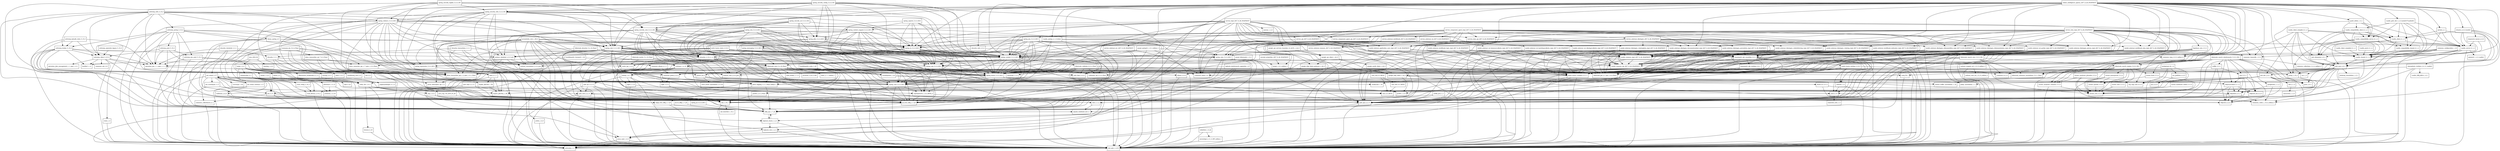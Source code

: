 digraph dependencies {
  node [shape = box, fontsize=10.0];
  activemq_broker_5_15_0 -> activemq_client_5_15_0;
  activemq_broker_5_15_0 -> geronimo_jms_1_1_spec_1_1_1;
  activemq_broker_5_15_0 -> guava_22_0;
  activemq_broker_5_15_0 -> hawtbuf_1_11;
  activemq_broker_5_15_0 -> jackson_databind_2_9_0_pr4;
  activemq_broker_5_15_0 -> jboss_transaction_api_1_2_spec_1_0_1_Final;
  activemq_broker_5_15_0 -> org_osgi_core_6_0_0;
  activemq_broker_5_15_0 -> slf4j_api_1_7_25;
  activemq_broker_5_15_0 -> xml_apis_1_4_01;
  activemq_client_5_15_0 -> commons_net_3_6;
  activemq_client_5_15_0 -> geronimo_j2ee_management_1_1_spec_1_0_1;
  activemq_client_5_15_0 -> geronimo_jms_1_1_spec_1_1_1;
  activemq_client_5_15_0 -> hawtbuf_1_11;
  activemq_client_5_15_0 -> jboss_transaction_api_1_2_spec_1_0_1_Final;
  activemq_client_5_15_0 -> slf4j_api_1_7_25;
  activemq_client_5_15_0 -> xml_apis_1_4_01;
  activemq_jms_pool_5_15_0 -> commons_pool2_2_4_2;
  activemq_jms_pool_5_15_0 -> geronimo_jms_1_1_spec_1_1_1;
  activemq_jms_pool_5_15_0 -> jboss_transaction_api_1_2_spec_1_0_1_Final;
  activemq_jms_pool_5_15_0 -> slf4j_api_1_7_25;
  activemq_kahadb_store_5_15_0 -> activemq_broker_5_15_0;
  activemq_kahadb_store_5_15_0 -> activemq_client_5_15_0;
  activemq_kahadb_store_5_15_0 -> geronimo_jms_1_1_spec_1_1_1;
  activemq_kahadb_store_5_15_0 -> jboss_transaction_api_1_2_spec_1_0_1_Final;
  activemq_kahadb_store_5_15_0 -> slf4j_api_1_7_25;
  activemq_openwire_legacy_5_15_0 -> activemq_client_5_15_0;
  activemq_pool_5_15_0 -> activemq_client_5_15_0;
  activemq_pool_5_15_0 -> activemq_jms_pool_5_15_0;
  activemq_pool_5_15_0 -> geronimo_jms_1_1_spec_1_1_1;
  activemq_pool_5_15_0 -> jboss_transaction_api_1_2_spec_1_0_1_Final;
  activemq_pool_5_15_0 -> slf4j_api_1_7_25;
  activemq_spring_5_15_0 -> activemq_broker_5_15_0;
  activemq_spring_5_15_0 -> activemq_client_5_15_0;
  activemq_spring_5_15_0 -> activemq_jms_pool_5_15_0;
  activemq_spring_5_15_0 -> activemq_pool_5_15_0;
  activemq_spring_5_15_0 -> geronimo_jms_1_1_spec_1_1_1;
  activemq_spring_5_15_0 -> jboss_transaction_api_1_2_spec_1_0_1_Final;
  activemq_spring_5_15_0 -> slf4j_api_1_7_25;
  activemq_spring_5_15_0 -> spring_beans_5_0_0_RC3;
  activemq_spring_5_15_0 -> spring_context_5_0_0_RC3;
  activemq_spring_5_15_0 -> spring_core_5_0_0_RC3;
  activemq_spring_5_15_0 -> xbean_spring_4_5;
  activemq_web_5_15_0 -> activemq_broker_5_15_0;
  activemq_web_5_15_0 -> activemq_client_5_15_0;
  activemq_web_5_15_0 -> activemq_spring_5_15_0;
  activemq_web_5_15_0 -> geronimo_jms_1_1_spec_1_1_1;
  activemq_web_5_15_0 -> jaxb_api_2_2_11;
  activemq_web_5_15_0 -> rome_1_0;
  activemq_web_5_15_0 -> slf4j_api_1_7_25;
  activemq_web_5_15_0 -> spring_beans_5_0_0_RC3;
  activemq_web_5_15_0 -> spring_core_5_0_0_RC3;
  activemq_web_5_15_0 -> spring_web_5_0_0_RC3;
  activemq_web_5_15_0 -> spring_webmvc_5_0_0_RC3;
  activemq_web_5_15_0 -> xstream_1_4_10;
  ant_1_10_1 -> ant_launcher_1_10_1;
  ant_1_10_1 -> xml_apis_1_4_01;
  asm_tree_6_0_BETA -> asm_6_0_BETA;
  asm_util_6_0_BETA -> asm_6_0_BETA;
  asm_util_6_0_BETA -> asm_tree_6_0_BETA;
  aspectjweaver_1_9_0_BETA_4 -> jcl_over_slf4j_1_7_25;
  aspectjweaver_1_9_0_BETA_4 -> xml_apis_1_4_01;
  atmosphere_runtime_2_4_11_vaadin2 -> commons_pool2_2_4_2;
  atmosphere_runtime_2_4_11_vaadin2 -> jaxb_api_2_2_11;
  atmosphere_runtime_2_4_11_vaadin2 -> vaadin_slf4j_jdk14_1_6_1;
  atmosphere_runtime_2_4_11_vaadin2 -> xml_apis_1_4_01;
  autoencoder_0_1 -> ejml_0_22;
  autoencoder_0_1 -> jcommon_1_0_16;
  autoencoder_0_1 -> jfreechart_1_0_13;
  autoencoder_0_1 -> scala_library_2_10_2;
  autoencoder_0_1 -> scala_swing_2_10_2;
  autoencoder_0_1 -> weka_dev_3_9_1;
  bcpkix_jdk15on_1_58 -> bcprov_jdk15on_1_58;
  bmad_2_4 -> weka_dev_3_9_1;
  bounce_0_18 -> xml_apis_1_4_01;
  cglib_3_2_5 -> ant_1_10_1;
  cglib_3_2_5 -> asm_6_0_BETA;
  citizen_intelligence_agency_2017_8_28_SNAPSHOT -> commons_beanutils_1_9_3;
  citizen_intelligence_agency_2017_8_28_SNAPSHOT -> commons_lang_2_6_0_redhat_6;
  citizen_intelligence_agency_2017_8_28_SNAPSHOT -> commons_lang3_3_6;
  citizen_intelligence_agency_2017_8_28_SNAPSHOT -> dcharts_2_0_0_hack23;
  citizen_intelligence_agency_2017_8_28_SNAPSHOT -> ehcache_2_10_4_1_4;
  citizen_intelligence_agency_2017_8_28_SNAPSHOT -> ehcache_web_2_0_4;
  citizen_intelligence_agency_2017_8_28_SNAPSHOT -> gantt_addon_1_0_1;
  citizen_intelligence_agency_2017_8_28_SNAPSHOT -> hibernate_jpa_2_1_api_1_0_0_Final;
  citizen_intelligence_agency_2017_8_28_SNAPSHOT -> joda_time_2_9_9;
  citizen_intelligence_agency_2017_8_28_SNAPSHOT -> jsoup_1_10_2;
  citizen_intelligence_agency_2017_8_28_SNAPSHOT -> model_common_api_2017_8_28_SNAPSHOT;
  citizen_intelligence_agency_2017_8_28_SNAPSHOT -> model_external_riksdagen_documentcontent_impl_2017_8_28_SNAPSHOT;
  citizen_intelligence_agency_2017_8_28_SNAPSHOT -> model_external_riksdagen_dokumentlista_impl_2017_8_28_SNAPSHOT;
  citizen_intelligence_agency_2017_8_28_SNAPSHOT -> model_external_riksdagen_dokumentstatus_impl_2017_8_28_SNAPSHOT;
  citizen_intelligence_agency_2017_8_28_SNAPSHOT -> model_external_riksdagen_person_impl_2017_8_28_SNAPSHOT;
  citizen_intelligence_agency_2017_8_28_SNAPSHOT -> model_external_riksdagen_utskottsforslag_impl_2017_8_28_SNAPSHOT;
  citizen_intelligence_agency_2017_8_28_SNAPSHOT -> model_external_worldbank_data_impl_2017_8_28_SNAPSHOT;
  citizen_intelligence_agency_2017_8_28_SNAPSHOT -> model_internal_application_user_impl_2017_8_28_SNAPSHOT;
  citizen_intelligence_agency_2017_8_28_SNAPSHOT -> qrcode_2_1;
  citizen_intelligence_agency_2017_8_28_SNAPSHOT -> responsive_layout_2_0_0;
  citizen_intelligence_agency_2017_8_28_SNAPSHOT -> service_api_2017_8_28_SNAPSHOT;
  citizen_intelligence_agency_2017_8_28_SNAPSHOT -> service_external_esv_2017_8_28_SNAPSHOT;
  citizen_intelligence_agency_2017_8_28_SNAPSHOT -> slf4j_api_1_7_25;
  citizen_intelligence_agency_2017_8_28_SNAPSHOT -> spring_aop_5_0_0_RC3;
  citizen_intelligence_agency_2017_8_28_SNAPSHOT -> spring_beans_5_0_0_RC3;
  citizen_intelligence_agency_2017_8_28_SNAPSHOT -> spring_context_5_0_0_RC3;
  citizen_intelligence_agency_2017_8_28_SNAPSHOT -> spring_security_core_5_0_0_M3;
  citizen_intelligence_agency_2017_8_28_SNAPSHOT -> spring_security_web_5_0_0_M3;
  citizen_intelligence_agency_2017_8_28_SNAPSHOT -> spring_tx_5_0_0_RC3;
  citizen_intelligence_agency_2017_8_28_SNAPSHOT -> spring_web_5_0_0_RC3;
  citizen_intelligence_agency_2017_8_28_SNAPSHOT -> vaadin_compatibility_server_8_1_2;
  citizen_intelligence_agency_2017_8_28_SNAPSHOT -> vaadin_compatibility_shared_8_1_2;
  citizen_intelligence_agency_2017_8_28_SNAPSHOT -> vaadin_grid_util_1_2_0_hack23v7vaadin8r3;
  citizen_intelligence_agency_2017_8_28_SNAPSHOT -> vaadin_server_8_1_2;
  citizen_intelligence_agency_2017_8_28_SNAPSHOT -> vaadin_shared_8_1_2;
  citizen_intelligence_agency_2017_8_28_SNAPSHOT -> vaadin_spring_2_1_0_beta2;
  colt_2_1_4 -> concurrent_1_3_4;
  commons_beanutils_1_9_3 -> commons_collections_3_2_2_redhat_2;
  commons_beanutils_1_9_3 -> jcl_over_slf4j_1_7_25;
  commons_collections4_4_1 -> xml_apis_1_4_01;
  commons_configuration_1_10 -> commons_beanutils_1_9_3;
  commons_configuration_1_10 -> commons_codec_1_10_0_redhat_5;
  commons_configuration_1_10 -> commons_collections_3_2_2_redhat_2;
  commons_configuration_1_10 -> commons_lang_2_6_0_redhat_6;
  commons_configuration_1_10 -> jcl_over_slf4j_1_7_25;
  commons_configuration_1_10 -> xml_apis_1_4_01;
  commons_dbcp2_2_1_1 -> commons_pool2_2_4_2;
  commons_dbcp2_2_1_1 -> jboss_transaction_api_1_2_spec_1_0_1_Final;
  commons_dbcp2_2_1_1 -> jcl_over_slf4j_1_7_25;
  commons_pool2_2_4_2 -> cglib_3_2_5;
  core_1_1_2 -> arpack_combined_all_0_1;
  dcharts_2_0_0_hack23 -> commons_codec_1_10_0_redhat_5;
  dcharts_2_0_0_hack23 -> commons_lang3_3_6;
  dcharts_2_0_0_hack23 -> gwt_user_2_8_1;
  dcharts_2_0_0_hack23 -> vaadin_client_8_1_2;
  dcharts_2_0_0_hack23 -> vaadin_server_8_1_2;
  dcharts_2_0_0_hack23 -> vaadin_shared_8_1_2;
  dom4j_1_6_1 -> jaxb_api_2_2_11;
  dom4j_1_6_1 -> jaxb_xjc_2_2_11;
  dom4j_1_6_1 -> xml_apis_1_4_01;
  dom4j_1_6_1 -> xpp3_1_1_6;
  ehcache_2_10_4_1_4 -> hibernate_core_5_2_10_Final;
  ehcache_2_10_4_1_4 -> jboss_transaction_api_1_2_spec_1_0_1_Final;
  ehcache_2_10_4_1_4 -> slf4j_api_1_7_25;
  ehcache_2_10_4_1_4 -> xml_apis_1_4_01;
  ehcache_3_3_1 -> cache_api_1_0_0;
  ehcache_3_3_1 -> jaxb_api_2_2_11;
  ehcache_3_3_1 -> slf4j_api_1_7_25;
  ehcache_3_3_1 -> xml_apis_1_4_01;
  ehcache_clustered_3_3_1 -> ehcache_2_10_4_1_4;
  ehcache_clustered_3_3_1 -> ehcache_3_3_1;
  ehcache_clustered_3_3_1 -> jaxb_api_2_2_11;
  ehcache_clustered_3_3_1 -> slf4j_api_1_7_25;
  ehcache_clustered_3_3_1 -> xml_apis_1_4_01;
  ehcache_transactions_3_3_1 -> ehcache_2_10_4_1_4;
  ehcache_transactions_3_3_1 -> ehcache_3_3_1;
  ehcache_transactions_3_3_1 -> jboss_transaction_api_1_2_spec_1_0_1_Final;
  ehcache_transactions_3_3_1 -> slf4j_api_1_7_25;
  ehcache_transactions_3_3_1 -> xml_apis_1_4_01;
  ehcache_web_2_0_4 -> ehcache_2_10_4_1_4;
  ehcache_web_2_0_4 -> slf4j_api_1_7_25;
  encrypt_properties_2017_8_28_SNAPSHOT -> bcprov_jdk15on_1_58;
  encrypt_properties_2017_8_28_SNAPSHOT -> jasypt_1_9_3_redhat_3;
  fluent_hc_4_5_3 -> httpclient_4_5_3;
  fluent_hc_4_5_3 -> httpcore_4_4_6;
  gantt_addon_1_0_1 -> gwt_user_2_8_1;
  gantt_addon_1_0_1 -> vaadin_client_8_1_2;
  gantt_addon_1_0_1 -> vaadin_compatibility_client_8_1_2;
  gantt_addon_1_0_1 -> vaadin_compatibility_server_8_1_2;
  gantt_addon_1_0_1 -> vaadin_server_8_1_2;
  gantt_addon_1_0_1 -> vaadin_shared_8_1_2;
  geronimo_jms_1_1_spec_1_1_1 -> jboss_transaction_api_1_2_spec_1_0_1_Final;
  google_api_client_1_22_0 -> google_http_client_1_22_0;
  google_api_client_1_22_0 -> google_http_client_jackson2_1_22_0;
  google_api_client_1_22_0 -> google_oauth_client_1_22_0;
  google_api_client_1_22_0 -> guava_22_0;
  google_api_services_translate_v2_rev51_1_22_0 -> google_api_client_1_22_0;
  google_api_services_translate_v2_rev51_1_22_0 -> google_http_client_1_22_0;
  google_http_client_1_22_0 -> httpclient_4_5_3;
  google_http_client_1_22_0 -> httpcore_4_4_6;
  google_http_client_1_22_0 -> jsr305_1_3_9;
  google_http_client_jackson2_1_22_0 -> google_http_client_1_22_0;
  google_http_client_jackson2_1_22_0 -> jackson_core_2_9_0_pr4;
  google_oauth_client_1_22_0 -> google_http_client_1_22_0;
  googleauth_1_1_2 -> commons_codec_1_10_0_redhat_5;
  googleauth_1_1_2 -> httpclient_4_5_3;
  guava_22_0 -> animal_sniffer_annotations_1_14;
  guava_22_0 -> error_prone_annotations_2_0_18;
  guava_22_0 -> j2objc_annotations_1_1;
  guava_22_0 -> jsr305_1_3_9;
  gwt_dev_2_8_1 -> animal_sniffer_annotations_1_14;
  gwt_dev_2_8_1 -> ant_1_10_1;
  gwt_dev_2_8_1 -> asm_6_0_BETA;
  gwt_dev_2_8_1 -> colt_2_1_4;
  gwt_dev_2_8_1 -> gson_2_8_1;
  gwt_dev_2_8_1 -> j2objc_annotations_1_1;
  gwt_dev_2_8_1 -> jsr305_1_3_9;
  gwt_dev_2_8_1 -> org_osgi_core_6_0_0;
  gwt_dev_2_8_1 -> xml_apis_1_4_01;
  gwt_elemental_2_8_1 -> gwt_user_2_8_1;
  gwt_user_2_8_1 -> asm_6_0_BETA;
  gwt_user_2_8_1 -> commons_io_2_5;
  gwt_user_2_8_1 -> gson_2_8_1;
  gwt_user_2_8_1 -> gwt_dev_2_8_1;
  gwt_user_2_8_1 -> icu4j_59_1;
  gwt_user_2_8_1 -> jsinterop_annotations_1_0_1;
  gwt_user_2_8_1 -> jsr305_1_3_9;
  gwt_user_2_8_1 -> junit_4_12;
  gwt_user_2_8_1 -> sac_1_3;
  gwt_user_2_8_1 -> validation_api_2_0_0_Final;
  gwt_user_2_8_1 -> xml_apis_1_4_01;
  hawtdispatch_1_22 -> asm_6_0_BETA;
  hawtdispatch_1_22 -> org_osgi_core_6_0_0;
  hawtdispatch_scala_1_22 -> hawtdispatch_1_22;
  hawtdispatch_scala_1_22 -> scala_library_2_10_2;
  hawtdispatch_transport_1_22 -> hawtbuf_1_11;
  hawtdispatch_transport_1_22 -> hawtdispatch_1_22;
  hibernate_commons_annotations_5_0_1_Final -> jboss_logging_3_3_1_Final_redhat_1;
  hibernate_core_5_2_10_Final -> ant_1_10_1;
  hibernate_core_5_2_10_Final -> antlr_2_7_7_redhat_7;
  hibernate_core_5_2_10_Final -> byte_buddy_1_7_3;
  hibernate_core_5_2_10_Final -> classmate_1_3_3;
  hibernate_core_5_2_10_Final -> dom4j_1_6_1;
  hibernate_core_5_2_10_Final -> hibernate_commons_annotations_5_0_1_Final;
  hibernate_core_5_2_10_Final -> hibernate_jpa_2_1_api_1_0_0_Final;
  hibernate_core_5_2_10_Final -> jandex_2_0_3_Final;
  hibernate_core_5_2_10_Final -> javassist_3_22_0_CR2;
  hibernate_core_5_2_10_Final -> jaxb_api_2_2_11;
  hibernate_core_5_2_10_Final -> jboss_logging_3_3_1_Final_redhat_1;
  hibernate_core_5_2_10_Final -> jboss_transaction_api_1_2_spec_1_0_1_Final;
  hibernate_core_5_2_10_Final -> validation_api_2_0_0_Final;
  hibernate_core_5_2_10_Final -> xml_apis_1_4_01;
  hibernate_ehcache_5_2_10_Final -> ehcache_2_10_4_1_4;
  hibernate_ehcache_5_2_10_Final -> hibernate_core_5_2_10_Final;
  hibernate_ehcache_5_2_10_Final -> jboss_logging_3_3_1_Final_redhat_1;
  hibernate_ehcache_5_2_10_Final -> jboss_transaction_api_1_2_spec_1_0_1_Final;
  hibernate_jcache_5_2_10_Final -> cache_api_1_0_0;
  hibernate_jcache_5_2_10_Final -> hibernate_core_5_2_10_Final;
  hibernate_jcache_5_2_10_Final -> jboss_logging_3_3_1_Final_redhat_1;
  hibernate_jcache_5_2_10_Final -> jboss_transaction_api_1_2_spec_1_0_1_Final;
  hibernate_search_elasticsearch_5_8_0_CR1 -> gson_2_8_1;
  hibernate_search_elasticsearch_5_8_0_CR1 -> hibernate_commons_annotations_5_0_1_Final;
  hibernate_search_elasticsearch_5_8_0_CR1 -> hibernate_search_engine_5_8_0_CR1;
  hibernate_search_elasticsearch_5_8_0_CR1 -> httpasyncclient_4_1_2;
  hibernate_search_elasticsearch_5_8_0_CR1 -> httpclient_4_5_3;
  hibernate_search_elasticsearch_5_8_0_CR1 -> httpcore_4_4_6;
  hibernate_search_elasticsearch_5_8_0_CR1 -> httpcore_nio_4_4_5;
  hibernate_search_elasticsearch_5_8_0_CR1 -> jaxb_api_2_2_11;
  hibernate_search_elasticsearch_5_8_0_CR1 -> jboss_logging_3_3_1_Final_redhat_1;
  hibernate_search_elasticsearch_5_8_0_CR1 -> lucene_analyzers_common_5_5_4;
  hibernate_search_elasticsearch_5_8_0_CR1 -> lucene_core_5_5_4;
  hibernate_search_elasticsearch_5_8_0_CR1 -> lucene_facet_5_5_4;
  hibernate_search_elasticsearch_5_8_0_CR1 -> rest_5_5_1;
  hibernate_search_elasticsearch_5_8_0_CR1 -> sniffer_5_5_1;
  hibernate_search_engine_5_8_0_CR1 -> hibernate_commons_annotations_5_0_1_Final;
  hibernate_search_engine_5_8_0_CR1 -> jboss_logging_3_3_1_Final_redhat_1;
  hibernate_search_engine_5_8_0_CR1 -> jboss_transaction_api_1_2_spec_1_0_1_Final;
  hibernate_search_engine_5_8_0_CR1 -> lucene_analyzers_common_5_5_4;
  hibernate_search_engine_5_8_0_CR1 -> lucene_core_5_5_4;
  hibernate_search_engine_5_8_0_CR1 -> lucene_facet_5_5_4;
  hibernate_search_engine_5_8_0_CR1 -> lucene_misc_5_5_4;
  hibernate_search_engine_5_8_0_CR1 -> lucene_queries_5_5_4;
  hibernate_search_engine_5_8_0_CR1 -> lucene_queryparser_5_5_4;
  hibernate_search_engine_5_8_0_CR1 -> xml_apis_1_4_01;
  hibernate_search_orm_5_8_0_CR1 -> hibernate_commons_annotations_5_0_1_Final;
  hibernate_search_orm_5_8_0_CR1 -> hibernate_core_5_2_10_Final;
  hibernate_search_orm_5_8_0_CR1 -> hibernate_jpa_2_1_api_1_0_0_Final;
  hibernate_search_orm_5_8_0_CR1 -> hibernate_search_engine_5_8_0_CR1;
  hibernate_search_orm_5_8_0_CR1 -> jboss_transaction_api_1_2_spec_1_0_1_Final;
  hibernate_search_orm_5_8_0_CR1 -> lucene_core_5_5_4;
  hibernate_validator_6_0_2_Final -> classmate_1_3_3;
  hibernate_validator_6_0_2_Final -> hibernate_jpa_2_1_api_1_0_0_Final;
  hibernate_validator_6_0_2_Final -> jaxb_api_2_2_11;
  hibernate_validator_6_0_2_Final -> jboss_logging_3_3_1_Final_redhat_1;
  hibernate_validator_6_0_2_Final -> joda_time_2_9_9;
  hibernate_validator_6_0_2_Final -> jsoup_1_10_2;
  hibernate_validator_6_0_2_Final -> validation_api_2_0_0_Final;
  hibernate_validator_6_0_2_Final -> xml_apis_1_4_01;
  httpasyncclient_4_1_2 -> httpclient_4_5_3;
  httpasyncclient_4_1_2 -> httpcore_4_4_6;
  httpasyncclient_4_1_2 -> httpcore_nio_4_4_5;
  httpasyncclient_4_1_2 -> jcl_over_slf4j_1_7_25;
  httpclient_4_5_3 -> commons_codec_1_10_0_redhat_5;
  httpclient_4_5_3 -> httpcore_4_4_6;
  httpclient_4_5_3 -> jcl_over_slf4j_1_7_25;
  httpcore_nio_4_4_5 -> httpcore_4_4_6;
  hyperjaxb3_ejb_roundtrip_0_6_1 -> commons_io_2_5;
  hyperjaxb3_ejb_roundtrip_0_6_1 -> commons_lang3_3_6;
  hyperjaxb3_ejb_roundtrip_0_6_1 -> hibernate_jpa_2_1_api_1_0_0_Final;
  hyperjaxb3_ejb_roundtrip_0_6_1 -> hyperjaxb3_ejb_runtime_0_6_1;
  hyperjaxb3_ejb_roundtrip_0_6_1 -> jaxb_api_2_2_11;
  hyperjaxb3_ejb_roundtrip_0_6_1 -> jaxb2_basics_runtime_0_11_1;
  hyperjaxb3_ejb_roundtrip_0_6_1 -> jaxb2_basics_testing_0_10_0;
  hyperjaxb3_ejb_roundtrip_0_6_1 -> jcl_over_slf4j_1_7_25;
  hyperjaxb3_ejb_roundtrip_0_6_1 -> junit_4_12;
  hyperjaxb3_ejb_roundtrip_0_6_1 -> xml_apis_1_4_01;
  hyperjaxb3_ejb_roundtrip_0_6_1 -> xmlunit_1_5;
  hyperjaxb3_ejb_runtime_0_6_1 -> commons_lang3_3_6;
  hyperjaxb3_ejb_runtime_0_6_1 -> hibernate_jpa_2_1_api_1_0_0_Final;
  hyperjaxb3_ejb_runtime_0_6_1 -> jaxb_api_2_2_11;
  hyperjaxb3_ejb_runtime_0_6_1 -> xml_apis_1_4_01;
  icu4j_59_1 -> xml_apis_1_4_01;
  itext_2_1_7 -> bcpkix_jdk15on_1_58;
  itext_2_1_7 -> bcprov_jdk15on_1_58;
  itext_2_1_7 -> xml_apis_1_4_01;
  jackson_databind_2_9_0_pr4 -> jackson_annotations_2_9_0_pr4;
  jackson_databind_2_9_0_pr4 -> jackson_core_2_9_0_pr4;
  jackson_databind_2_9_0_pr4 -> xml_apis_1_4_01;
  jackson_mapper_asl_1_9_13_redhat_3 -> jackson_core_asl_1_9_13_redhat_3;
  jackson_mapper_asl_1_9_13_redhat_3 -> joda_time_2_9_9;
  jackson_mapper_asl_1_9_13_redhat_3 -> xml_apis_1_4_01;
  jandex_2_0_3_Final -> ant_1_10_1;
  jasypt_1_9_3_redhat_3 -> icu4j_59_1;
  jasypt_hibernate4_1_9_2 -> hibernate_core_5_2_10_Final;
  jasypt_hibernate4_1_9_2 -> jasypt_1_9_3_redhat_3;
  jasypt_spring31_1_9_3_redhat_3 -> jasypt_1_9_3_redhat_3;
  jasypt_spring31_1_9_3_redhat_3 -> spring_beans_5_0_0_RC3;
  jasypt_spring31_1_9_3_redhat_3 -> spring_context_5_0_0_RC3;
  jasypt_spring31_1_9_3_redhat_3 -> spring_core_5_0_0_RC3;
  jasypt_spring31_1_9_3_redhat_3 -> xml_apis_1_4_01;
  java_cup_11b_2015_03_26 -> ant_1_10_1;
  javamelody_core_1_69_0 -> activation_1_1;
  javamelody_core_1_69_0 -> commons_dbcp2_2_1_1;
  javamelody_core_1_69_0 -> ehcache_2_10_4_1_4;
  javamelody_core_1_69_0 -> hibernate_jpa_2_1_api_1_0_0_Final;
  javamelody_core_1_69_0 -> itext_2_1_7;
  javamelody_core_1_69_0 -> javax_interceptor_api_1_2;
  javamelody_core_1_69_0 -> javax_mail_1_6_0;
  javamelody_core_1_69_0 -> jrobin_1_6_0;
  javamelody_core_1_69_0 -> log4j_over_slf4j_1_7_25;
  javamelody_core_1_69_0 -> logback_classic_1_2_3;
  javamelody_core_1_69_0 -> logback_core_1_2_3;
  javamelody_core_1_69_0 -> slf4j_api_1_7_25;
  javamelody_core_1_69_0 -> spring_aop_5_0_0_RC3;
  javamelody_core_1_69_0 -> spring_beans_5_0_0_RC3;
  javamelody_core_1_69_0 -> spring_context_5_0_0_RC3;
  javamelody_core_1_69_0 -> spring_core_5_0_0_RC3;
  javamelody_core_1_69_0 -> spring_web_5_0_0_RC3;
  javamelody_core_1_69_0 -> xml_apis_1_4_01;
  javamelody_core_1_69_0 -> xstream_1_4_10;
  javax_mail_1_6_0 -> activation_1_1;
  javax_mail_1_6_0 -> xml_apis_1_4_01;
  jaxb_api_2_2_11 -> activation_1_1;
  jaxb_api_2_2_11 -> xml_apis_1_4_01;
  jaxb_core_2_2_11 -> activation_1_1;
  jaxb_core_2_2_11 -> jaxb_api_2_2_11;
  jaxb_core_2_2_11 -> xml_apis_1_4_01;
  jaxb_impl_2_2_11 -> activation_1_1;
  jaxb_impl_2_2_11 -> jaxb_api_2_2_11;
  jaxb_impl_2_2_11 -> jaxb_core_2_2_11;
  jaxb_impl_2_2_11 -> xml_apis_1_4_01;
  jaxb_xjc_2_2_11 -> activation_1_1;
  jaxb_xjc_2_2_11 -> ant_1_10_1;
  jaxb_xjc_2_2_11 -> jaxb_api_2_2_11;
  jaxb_xjc_2_2_11 -> jaxb_core_2_2_11;
  jaxb_xjc_2_2_11 -> xml_apis_1_4_01;
  jaxb2_basics_runtime_0_11_1 -> activation_1_1;
  jaxb2_basics_runtime_0_11_1 -> jaxb_api_2_2_11;
  jaxb2_basics_runtime_0_11_1 -> jaxb_core_2_2_11;
  jaxb2_basics_runtime_0_11_1 -> xml_apis_1_4_01;
  jaxb2_basics_testing_0_10_0 -> commons_io_2_5;
  jaxb2_basics_testing_0_10_0 -> jaxb_api_2_2_11;
  jaxb2_basics_testing_0_10_0 -> jaxb2_basics_runtime_0_11_1;
  jaxb2_basics_testing_0_10_0 -> jcl_over_slf4j_1_7_25;
  jaxb2_basics_testing_0_10_0 -> junit_4_12;
  jaxb2_basics_testing_0_10_0 -> xml_apis_1_4_01;
  jaxb2_basics_testing_0_10_0 -> xmlunit_1_5;
  jaxb2_basics_tools_0_10_0 -> commons_beanutils_1_9_3;
  jaxb2_basics_tools_0_10_0 -> commons_lang3_3_6;
  jaxb2_basics_tools_0_10_0 -> jaxb_api_2_2_11;
  jaxb2_basics_tools_0_10_0 -> jaxb_core_2_2_11;
  jaxb2_basics_tools_0_10_0 -> jaxb_xjc_2_2_11;
  jaxb2_basics_tools_0_10_0 -> jaxb2_basics_runtime_0_11_1;
  jaxb2_basics_tools_0_10_0 -> jcl_over_slf4j_1_7_25;
  jaxb2_basics_tools_0_10_0 -> spring_beans_5_0_0_RC3;
  jaxb2_basics_tools_0_10_0 -> spring_context_5_0_0_RC3;
  jaxb2_basics_tools_0_10_0 -> xml_apis_1_4_01;
  jboss_connector_api_1_7_spec_1_0_0_Final -> jboss_transaction_api_1_2_spec_1_0_1_Final;
  jboss_logging_3_3_1_Final_redhat_1 -> log4j_over_slf4j_1_7_25;
  jboss_logging_3_3_1_Final_redhat_1 -> slf4j_api_1_7_25;
  jboss_transaction_api_1_2_spec_1_0_1_Final -> javax_interceptor_api_1_2;
  jboss_transaction_spi_7_6_0_Final -> jboss_connector_api_1_7_spec_1_0_0_Final;
  jboss_transaction_spi_7_6_0_Final -> jboss_logging_3_3_1_Final_redhat_1;
  jboss_transaction_spi_7_6_0_Final -> jboss_transaction_api_1_2_spec_1_0_1_Final;
  jcl_over_slf4j_1_7_25 -> slf4j_api_1_7_25;
  jcommon_1_0_16 -> xml_apis_1_4_01;
  jdom2_2_0_6 -> xml_apis_1_4_01;
  jfilechooser_bookmarks_0_1_5 -> jclipboardhelper_0_1_0;
  jfreechart_1_0_13 -> jcommon_1_0_16;
  jfreechart_1_0_13 -> xml_apis_1_4_01;
  jna_platform_4_4_0 -> jna_4_4_0;
  jrobin_1_6_0 -> xml_apis_1_4_01;
  jsoup_1_10_2 -> xml_apis_1_4_01;
  jul_to_slf4j_1_7_25 -> slf4j_api_1_7_25;
  junit_4_12 -> hamcrest_core_1_3;
  liquibase_core_3_5_3 -> ant_1_10_1;
  liquibase_core_3_5_3 -> org_osgi_core_6_0_0;
  liquibase_core_3_5_3 -> snakeyaml_1_18;
  liquibase_core_3_5_3 -> spring_beans_5_0_0_RC3;
  liquibase_core_3_5_3 -> spring_context_5_0_0_RC3;
  liquibase_core_3_5_3 -> spring_core_5_0_0_RC3;
  liquibase_core_3_5_3 -> xml_apis_1_4_01;
  log4j_over_slf4j_1_7_25 -> slf4j_api_1_7_25;
  log4j_over_slf4j_1_7_25 -> xml_apis_1_4_01;
  logback_classic_1_2_3 -> logback_core_1_2_3;
  logback_classic_1_2_3 -> slf4j_api_1_7_25;
  logback_classic_1_2_3 -> xml_apis_1_4_01;
  logback_core_1_2_3 -> javax_mail_1_6_0;
  logback_core_1_2_3 -> xml_apis_1_4_01;
  logback_elasticsearch_appender_1_6 -> jackson_core_2_9_0_pr4;
  logback_elasticsearch_appender_1_6 -> logback_classic_1_2_3;
  logback_elasticsearch_appender_1_6 -> logback_core_1_2_3;
  logback_elasticsearch_appender_1_6 -> slf4j_api_1_7_25;
  lucene_analyzers_common_5_5_4 -> lucene_core_5_5_4;
  lucene_analyzers_common_5_5_4 -> xml_apis_1_4_01;
  lucene_analyzers_phonetic_5_5_4 -> commons_codec_1_10_0_redhat_5;
  lucene_analyzers_phonetic_5_5_4 -> lucene_analyzers_common_5_5_4;
  lucene_analyzers_phonetic_5_5_4 -> lucene_core_5_5_4;
  lucene_backward_codecs_5_5_4 -> lucene_core_5_5_4;
  lucene_facet_5_5_4 -> lucene_core_5_5_4;
  lucene_facet_5_5_4 -> lucene_queries_5_5_4;
  lucene_misc_5_5_4 -> lucene_core_5_5_4;
  lucene_queries_5_5_4 -> lucene_core_5_5_4;
  lucene_queryparser_5_5_4 -> lucene_core_5_5_4;
  lucene_queryparser_5_5_4 -> lucene_queries_5_5_4;
  lucene_queryparser_5_5_4 -> xml_apis_1_4_01;
  meka_1_9_1 -> autoencoder_0_1;
  meka_1_9_1 -> bmad_2_4;
  meka_1_9_1 -> jama_1_0_3;
  meka_1_9_1 -> jclipboardhelper_0_1_0;
  meka_1_9_1 -> jfilechooser_bookmarks_0_1_5;
  meka_1_9_1 -> markdownj_core_0_4;
  meka_1_9_1 -> mst_4_0;
  meka_1_9_1 -> mulan_1_4_0;
  meka_1_9_1 -> scala_library_2_10_2;
  meka_1_9_1 -> trove4j_3_0_3;
  meka_1_9_1 -> weka_dev_3_9_1;
  moa_2016_04 -> meka_1_9_1;
  moa_2016_04 -> sizeofag_1_0_0;
  moa_2016_04 -> weka_dev_3_9_1;
  model_common_impl_2017_8_28_SNAPSHOT -> jaxb_api_2_2_11;
  model_common_impl_2017_8_28_SNAPSHOT -> model_common_api_2017_8_28_SNAPSHOT;
  model_common_impl_2017_8_28_SNAPSHOT -> slf4j_api_1_7_25;
  model_external_riksdagen_documentcontent_impl_2017_8_28_SNAPSHOT -> hibernate_jpa_2_1_api_1_0_0_Final;
  model_external_riksdagen_documentcontent_impl_2017_8_28_SNAPSHOT -> hyperjaxb3_ejb_roundtrip_0_6_1;
  model_external_riksdagen_documentcontent_impl_2017_8_28_SNAPSHOT -> jaxb_api_2_2_11;
  model_external_riksdagen_documentcontent_impl_2017_8_28_SNAPSHOT -> jaxb2_basics_runtime_0_11_1;
  model_external_riksdagen_documentcontent_impl_2017_8_28_SNAPSHOT -> model_common_api_2017_8_28_SNAPSHOT;
  model_external_riksdagen_documentcontent_impl_2017_8_28_SNAPSHOT -> model_common_impl_2017_8_28_SNAPSHOT;
  model_external_riksdagen_documentcontent_impl_2017_8_28_SNAPSHOT -> xml_apis_1_4_01;
  model_external_riksdagen_dokumentlista_impl_2017_8_28_SNAPSHOT -> hibernate_jpa_2_1_api_1_0_0_Final;
  model_external_riksdagen_dokumentlista_impl_2017_8_28_SNAPSHOT -> hyperjaxb3_ejb_roundtrip_0_6_1;
  model_external_riksdagen_dokumentlista_impl_2017_8_28_SNAPSHOT -> jaxb_api_2_2_11;
  model_external_riksdagen_dokumentlista_impl_2017_8_28_SNAPSHOT -> jaxb2_basics_runtime_0_11_1;
  model_external_riksdagen_dokumentlista_impl_2017_8_28_SNAPSHOT -> model_common_api_2017_8_28_SNAPSHOT;
  model_external_riksdagen_dokumentlista_impl_2017_8_28_SNAPSHOT -> model_common_impl_2017_8_28_SNAPSHOT;
  model_external_riksdagen_dokumentlista_impl_2017_8_28_SNAPSHOT -> xml_apis_1_4_01;
  model_external_riksdagen_dokumentstatus_impl_2017_8_28_SNAPSHOT -> hibernate_jpa_2_1_api_1_0_0_Final;
  model_external_riksdagen_dokumentstatus_impl_2017_8_28_SNAPSHOT -> hyperjaxb3_ejb_roundtrip_0_6_1;
  model_external_riksdagen_dokumentstatus_impl_2017_8_28_SNAPSHOT -> jaxb_api_2_2_11;
  model_external_riksdagen_dokumentstatus_impl_2017_8_28_SNAPSHOT -> jaxb2_basics_runtime_0_11_1;
  model_external_riksdagen_dokumentstatus_impl_2017_8_28_SNAPSHOT -> model_common_api_2017_8_28_SNAPSHOT;
  model_external_riksdagen_dokumentstatus_impl_2017_8_28_SNAPSHOT -> model_common_impl_2017_8_28_SNAPSHOT;
  model_external_riksdagen_dokumentstatus_impl_2017_8_28_SNAPSHOT -> xml_apis_1_4_01;
  model_external_riksdagen_person_impl_2017_8_28_SNAPSHOT -> hibernate_jpa_2_1_api_1_0_0_Final;
  model_external_riksdagen_person_impl_2017_8_28_SNAPSHOT -> hyperjaxb3_ejb_roundtrip_0_6_1;
  model_external_riksdagen_person_impl_2017_8_28_SNAPSHOT -> jaxb_api_2_2_11;
  model_external_riksdagen_person_impl_2017_8_28_SNAPSHOT -> jaxb2_basics_runtime_0_11_1;
  model_external_riksdagen_person_impl_2017_8_28_SNAPSHOT -> model_common_api_2017_8_28_SNAPSHOT;
  model_external_riksdagen_person_impl_2017_8_28_SNAPSHOT -> model_common_impl_2017_8_28_SNAPSHOT;
  model_external_riksdagen_person_impl_2017_8_28_SNAPSHOT -> xml_apis_1_4_01;
  model_external_riksdagen_personlista_impl_2017_8_28_SNAPSHOT -> hibernate_jpa_2_1_api_1_0_0_Final;
  model_external_riksdagen_personlista_impl_2017_8_28_SNAPSHOT -> hyperjaxb3_ejb_roundtrip_0_6_1;
  model_external_riksdagen_personlista_impl_2017_8_28_SNAPSHOT -> jaxb_api_2_2_11;
  model_external_riksdagen_personlista_impl_2017_8_28_SNAPSHOT -> jaxb2_basics_runtime_0_11_1;
  model_external_riksdagen_personlista_impl_2017_8_28_SNAPSHOT -> model_common_api_2017_8_28_SNAPSHOT;
  model_external_riksdagen_personlista_impl_2017_8_28_SNAPSHOT -> model_common_impl_2017_8_28_SNAPSHOT;
  model_external_riksdagen_personlista_impl_2017_8_28_SNAPSHOT -> xml_apis_1_4_01;
  model_external_riksdagen_utskottsforslag_impl_2017_8_28_SNAPSHOT -> hibernate_jpa_2_1_api_1_0_0_Final;
  model_external_riksdagen_utskottsforslag_impl_2017_8_28_SNAPSHOT -> hyperjaxb3_ejb_roundtrip_0_6_1;
  model_external_riksdagen_utskottsforslag_impl_2017_8_28_SNAPSHOT -> hyperjaxb3_ejb_runtime_0_6_1;
  model_external_riksdagen_utskottsforslag_impl_2017_8_28_SNAPSHOT -> jaxb_api_2_2_11;
  model_external_riksdagen_utskottsforslag_impl_2017_8_28_SNAPSHOT -> jaxb2_basics_runtime_0_11_1;
  model_external_riksdagen_utskottsforslag_impl_2017_8_28_SNAPSHOT -> model_common_api_2017_8_28_SNAPSHOT;
  model_external_riksdagen_utskottsforslag_impl_2017_8_28_SNAPSHOT -> model_common_impl_2017_8_28_SNAPSHOT;
  model_external_riksdagen_utskottsforslag_impl_2017_8_28_SNAPSHOT -> xml_apis_1_4_01;
  model_external_riksdagen_votering_impl_2017_8_28_SNAPSHOT -> hibernate_jpa_2_1_api_1_0_0_Final;
  model_external_riksdagen_votering_impl_2017_8_28_SNAPSHOT -> hyperjaxb3_ejb_roundtrip_0_6_1;
  model_external_riksdagen_votering_impl_2017_8_28_SNAPSHOT -> jaxb_api_2_2_11;
  model_external_riksdagen_votering_impl_2017_8_28_SNAPSHOT -> jaxb2_basics_runtime_0_11_1;
  model_external_riksdagen_votering_impl_2017_8_28_SNAPSHOT -> model_common_api_2017_8_28_SNAPSHOT;
  model_external_riksdagen_votering_impl_2017_8_28_SNAPSHOT -> model_common_impl_2017_8_28_SNAPSHOT;
  model_external_riksdagen_votering_impl_2017_8_28_SNAPSHOT -> xml_apis_1_4_01;
  model_external_riksdagen_voteringlista_impl_2017_8_28_SNAPSHOT -> hibernate_jpa_2_1_api_1_0_0_Final;
  model_external_riksdagen_voteringlista_impl_2017_8_28_SNAPSHOT -> hyperjaxb3_ejb_roundtrip_0_6_1;
  model_external_riksdagen_voteringlista_impl_2017_8_28_SNAPSHOT -> jaxb_api_2_2_11;
  model_external_riksdagen_voteringlista_impl_2017_8_28_SNAPSHOT -> jaxb2_basics_runtime_0_11_1;
  model_external_riksdagen_voteringlista_impl_2017_8_28_SNAPSHOT -> model_common_api_2017_8_28_SNAPSHOT;
  model_external_riksdagen_voteringlista_impl_2017_8_28_SNAPSHOT -> model_common_impl_2017_8_28_SNAPSHOT;
  model_external_riksdagen_voteringlista_impl_2017_8_28_SNAPSHOT -> xml_apis_1_4_01;
  model_external_val_kommunvalkrets_impl_2017_8_28_SNAPSHOT -> hibernate_jpa_2_1_api_1_0_0_Final;
  model_external_val_kommunvalkrets_impl_2017_8_28_SNAPSHOT -> hyperjaxb3_ejb_roundtrip_0_6_1;
  model_external_val_kommunvalkrets_impl_2017_8_28_SNAPSHOT -> jaxb_api_2_2_11;
  model_external_val_kommunvalkrets_impl_2017_8_28_SNAPSHOT -> jaxb2_basics_runtime_0_11_1;
  model_external_val_kommunvalkrets_impl_2017_8_28_SNAPSHOT -> model_common_api_2017_8_28_SNAPSHOT;
  model_external_val_kommunvalkrets_impl_2017_8_28_SNAPSHOT -> model_common_impl_2017_8_28_SNAPSHOT;
  model_external_val_kommunvalkrets_impl_2017_8_28_SNAPSHOT -> xml_apis_1_4_01;
  model_external_val_landstingvalkrets_impl_2017_8_28_SNAPSHOT -> hibernate_jpa_2_1_api_1_0_0_Final;
  model_external_val_landstingvalkrets_impl_2017_8_28_SNAPSHOT -> hyperjaxb3_ejb_roundtrip_0_6_1;
  model_external_val_landstingvalkrets_impl_2017_8_28_SNAPSHOT -> jaxb_api_2_2_11;
  model_external_val_landstingvalkrets_impl_2017_8_28_SNAPSHOT -> jaxb2_basics_runtime_0_11_1;
  model_external_val_landstingvalkrets_impl_2017_8_28_SNAPSHOT -> model_common_api_2017_8_28_SNAPSHOT;
  model_external_val_landstingvalkrets_impl_2017_8_28_SNAPSHOT -> model_common_impl_2017_8_28_SNAPSHOT;
  model_external_val_landstingvalkrets_impl_2017_8_28_SNAPSHOT -> xml_apis_1_4_01;
  model_external_val_partier_impl_2017_8_28_SNAPSHOT -> hibernate_jpa_2_1_api_1_0_0_Final;
  model_external_val_partier_impl_2017_8_28_SNAPSHOT -> hyperjaxb3_ejb_roundtrip_0_6_1;
  model_external_val_partier_impl_2017_8_28_SNAPSHOT -> jaxb_api_2_2_11;
  model_external_val_partier_impl_2017_8_28_SNAPSHOT -> jaxb2_basics_runtime_0_11_1;
  model_external_val_partier_impl_2017_8_28_SNAPSHOT -> model_common_api_2017_8_28_SNAPSHOT;
  model_external_val_partier_impl_2017_8_28_SNAPSHOT -> model_common_impl_2017_8_28_SNAPSHOT;
  model_external_val_partier_impl_2017_8_28_SNAPSHOT -> xml_apis_1_4_01;
  model_external_val_riksdagsvalkrets_impl_2017_8_28_SNAPSHOT -> hibernate_jpa_2_1_api_1_0_0_Final;
  model_external_val_riksdagsvalkrets_impl_2017_8_28_SNAPSHOT -> hyperjaxb3_ejb_roundtrip_0_6_1;
  model_external_val_riksdagsvalkrets_impl_2017_8_28_SNAPSHOT -> jaxb_api_2_2_11;
  model_external_val_riksdagsvalkrets_impl_2017_8_28_SNAPSHOT -> jaxb2_basics_runtime_0_11_1;
  model_external_val_riksdagsvalkrets_impl_2017_8_28_SNAPSHOT -> model_common_api_2017_8_28_SNAPSHOT;
  model_external_val_riksdagsvalkrets_impl_2017_8_28_SNAPSHOT -> model_common_impl_2017_8_28_SNAPSHOT;
  model_external_val_riksdagsvalkrets_impl_2017_8_28_SNAPSHOT -> xml_apis_1_4_01;
  model_external_worldbank_data_impl_2017_8_28_SNAPSHOT -> hibernate_jpa_2_1_api_1_0_0_Final;
  model_external_worldbank_data_impl_2017_8_28_SNAPSHOT -> hyperjaxb3_ejb_roundtrip_0_6_1;
  model_external_worldbank_data_impl_2017_8_28_SNAPSHOT -> jaxb_api_2_2_11;
  model_external_worldbank_data_impl_2017_8_28_SNAPSHOT -> jaxb2_basics_runtime_0_11_1;
  model_external_worldbank_data_impl_2017_8_28_SNAPSHOT -> model_common_api_2017_8_28_SNAPSHOT;
  model_external_worldbank_data_impl_2017_8_28_SNAPSHOT -> model_common_impl_2017_8_28_SNAPSHOT;
  model_external_worldbank_indicators_impl_2017_8_28_SNAPSHOT -> hibernate_jpa_2_1_api_1_0_0_Final;
  model_external_worldbank_indicators_impl_2017_8_28_SNAPSHOT -> hyperjaxb3_ejb_roundtrip_0_6_1;
  model_external_worldbank_indicators_impl_2017_8_28_SNAPSHOT -> jaxb_api_2_2_11;
  model_external_worldbank_indicators_impl_2017_8_28_SNAPSHOT -> jaxb2_basics_runtime_0_11_1;
  model_external_worldbank_indicators_impl_2017_8_28_SNAPSHOT -> model_common_api_2017_8_28_SNAPSHOT;
  model_external_worldbank_indicators_impl_2017_8_28_SNAPSHOT -> model_common_impl_2017_8_28_SNAPSHOT;
  model_external_worldbank_indicators_impl_2017_8_28_SNAPSHOT -> xml_apis_1_4_01;
  model_external_worldbank_topic_impl_2017_8_28_SNAPSHOT -> hibernate_jpa_2_1_api_1_0_0_Final;
  model_external_worldbank_topic_impl_2017_8_28_SNAPSHOT -> hyperjaxb3_ejb_roundtrip_0_6_1;
  model_external_worldbank_topic_impl_2017_8_28_SNAPSHOT -> jaxb_api_2_2_11;
  model_external_worldbank_topic_impl_2017_8_28_SNAPSHOT -> jaxb2_basics_runtime_0_11_1;
  model_external_worldbank_topic_impl_2017_8_28_SNAPSHOT -> model_common_api_2017_8_28_SNAPSHOT;
  model_external_worldbank_topic_impl_2017_8_28_SNAPSHOT -> model_common_impl_2017_8_28_SNAPSHOT;
  model_external_worldbank_topic_impl_2017_8_28_SNAPSHOT -> xml_apis_1_4_01;
  model_internal_application_user_impl_2017_8_28_SNAPSHOT -> hibernate_jpa_2_1_api_1_0_0_Final;
  model_internal_application_user_impl_2017_8_28_SNAPSHOT -> jaxb_api_2_2_11;
  model_internal_application_user_impl_2017_8_28_SNAPSHOT -> jaxb2_basics_runtime_0_11_1;
  model_internal_application_user_impl_2017_8_28_SNAPSHOT -> model_common_api_2017_8_28_SNAPSHOT;
  model_internal_application_user_impl_2017_8_28_SNAPSHOT -> model_common_impl_2017_8_28_SNAPSHOT;
  model_internal_application_user_impl_2017_8_28_SNAPSHOT -> xml_apis_1_4_01;
  mtj_1_0_4 -> arpack_combined_all_0_1;
  mtj_1_0_4 -> core_1_1_2;
  mulan_1_4_0 -> jaxb_api_2_2_11;
  mulan_1_4_0 -> weka_dev_3_9_1;
  mulan_1_4_0 -> xml_apis_1_4_01;
  narayana_jta_5_6_4_Final -> geronimo_jms_1_1_spec_1_1_1;
  narayana_jta_5_6_4_Final -> javax_interceptor_api_1_2;
  narayana_jta_5_6_4_Final -> jboss_connector_api_1_7_spec_1_0_0_Final;
  narayana_jta_5_6_4_Final -> jboss_logging_3_3_1_Final_redhat_1;
  narayana_jta_5_6_4_Final -> jboss_transaction_api_1_2_spec_1_0_1_Final;
  narayana_jta_5_6_4_Final -> jboss_transaction_spi_7_6_0_Final;
  narayana_jta_5_6_4_Final -> xml_apis_1_4_01;
  nekohtml_1_9_22 -> xercesImpl_2_11_0_SP5_redhat_1;
  nekohtml_1_9_22 -> xml_apis_1_4_01;
  netlib_java_1_1 -> arpack_combined_all_0_1;
  netlib_java_1_1 -> core_1_1_2;
  poi_3_17 -> commons_codec_1_10_0_redhat_5;
  poi_3_17 -> commons_collections4_4_1;
  poi_3_17 -> jaxb_api_2_2_11;
  poi_3_17 -> jcl_over_slf4j_1_7_25;
  poi_3_17 -> xml_apis_1_4_01;
  poi_ooxml_3_17 -> bcpkix_jdk15on_1_58;
  poi_ooxml_3_17 -> bcprov_jdk15on_1_58;
  poi_ooxml_3_17 -> commons_collections4_4_1;
  poi_ooxml_3_17 -> curvesapi_1_05;
  poi_ooxml_3_17 -> jaxb_api_2_2_11;
  poi_ooxml_3_17 -> junit_4_12;
  poi_ooxml_3_17 -> poi_3_17;
  poi_ooxml_3_17 -> poi_ooxml_schemas_3_17;
  poi_ooxml_3_17 -> poi_scratchpad_3_17;
  poi_ooxml_3_17 -> xml_apis_1_4_01;
  poi_ooxml_3_17 -> xmlbeans_2_6_0;
  poi_ooxml_schemas_3_17 -> poi_ooxml_3_17;
  poi_ooxml_schemas_3_17 -> xml_apis_1_4_01;
  poi_ooxml_schemas_3_17 -> xmlbeans_2_6_0;
  poi_scratchpad_3_17 -> poi_3_17;
  poi_scratchpad_3_17 -> xml_apis_1_4_01;
  postgresql_42_1_4 -> jboss_transaction_api_1_2_spec_1_0_1_Final;
  postgresql_42_1_4 -> jna_4_4_0;
  postgresql_42_1_4 -> jna_platform_4_4_0;
  postgresql_42_1_4 -> org_osgi_core_6_0_0;
  postgresql_42_1_4 -> xml_apis_1_4_01;
  qrcode_2_1 -> gwt_user_2_8_1;
  qrcode_2_1 -> vaadin_client_8_1_2;
  qrcode_2_1 -> vaadin_server_8_1_2;
  qrcode_2_1 -> vaadin_shared_8_1_2;
  responsive_layout_2_0_0 -> vaadin_server_8_1_2;
  responsive_layout_2_0_0 -> vaadin_shared_8_1_2;
  rest_5_5_1 -> httpasyncclient_4_1_2;
  rest_5_5_1 -> httpclient_4_5_3;
  rest_5_5_1 -> httpcore_4_4_6;
  rest_5_5_1 -> httpcore_nio_4_4_5;
  rest_5_5_1 -> jcl_over_slf4j_1_7_25;
  rome_1_0 -> xml_apis_1_4_01;
  scala_library_2_10_2 -> xml_apis_1_4_01;
  scala_swing_2_10_2 -> scala_library_2_10_2;
  service_api_2017_8_28_SNAPSHOT -> commons_lang3_3_6;
  service_api_2017_8_28_SNAPSHOT -> hibernate_jpa_2_1_api_1_0_0_Final;
  service_api_2017_8_28_SNAPSHOT -> model_internal_application_user_impl_2017_8_28_SNAPSHOT;
  service_component_agent_api_2017_8_28_SNAPSHOT -> model_internal_application_user_impl_2017_8_28_SNAPSHOT;
  service_component_agent_impl_2017_8_28_SNAPSHOT -> commons_lang3_3_6;
  service_component_agent_impl_2017_8_28_SNAPSHOT -> geronimo_jms_1_1_spec_1_1_1;
  service_component_agent_impl_2017_8_28_SNAPSHOT -> hibernate_jpa_2_1_api_1_0_0_Final;
  service_component_agent_impl_2017_8_28_SNAPSHOT -> joda_time_2_9_9;
  service_component_agent_impl_2017_8_28_SNAPSHOT -> model_external_riksdagen_documentcontent_impl_2017_8_28_SNAPSHOT;
  service_component_agent_impl_2017_8_28_SNAPSHOT -> model_external_riksdagen_dokumentlista_impl_2017_8_28_SNAPSHOT;
  service_component_agent_impl_2017_8_28_SNAPSHOT -> model_external_riksdagen_dokumentstatus_impl_2017_8_28_SNAPSHOT;
  service_component_agent_impl_2017_8_28_SNAPSHOT -> model_external_riksdagen_person_impl_2017_8_28_SNAPSHOT;
  service_component_agent_impl_2017_8_28_SNAPSHOT -> model_external_riksdagen_personlista_impl_2017_8_28_SNAPSHOT;
  service_component_agent_impl_2017_8_28_SNAPSHOT -> model_external_riksdagen_utskottsforslag_impl_2017_8_28_SNAPSHOT;
  service_component_agent_impl_2017_8_28_SNAPSHOT -> model_external_riksdagen_votering_impl_2017_8_28_SNAPSHOT;
  service_component_agent_impl_2017_8_28_SNAPSHOT -> model_external_riksdagen_voteringlista_impl_2017_8_28_SNAPSHOT;
  service_component_agent_impl_2017_8_28_SNAPSHOT -> model_external_worldbank_indicators_impl_2017_8_28_SNAPSHOT;
  service_component_agent_impl_2017_8_28_SNAPSHOT -> model_internal_application_user_impl_2017_8_28_SNAPSHOT;
  service_component_agent_impl_2017_8_28_SNAPSHOT -> service_component_agent_api_2017_8_28_SNAPSHOT;
  service_component_agent_impl_2017_8_28_SNAPSHOT -> service_data_api_2017_8_28_SNAPSHOT;
  service_component_agent_impl_2017_8_28_SNAPSHOT -> service_external_common_2017_8_28_SNAPSHOT;
  service_component_agent_impl_2017_8_28_SNAPSHOT -> service_external_riksdagen_2017_8_28_SNAPSHOT;
  service_component_agent_impl_2017_8_28_SNAPSHOT -> service_external_val_2017_8_28_SNAPSHOT;
  service_component_agent_impl_2017_8_28_SNAPSHOT -> service_external_worldbank_2017_8_28_SNAPSHOT;
  service_component_agent_impl_2017_8_28_SNAPSHOT -> slf4j_api_1_7_25;
  service_component_agent_impl_2017_8_28_SNAPSHOT -> spring_beans_5_0_0_RC3;
  service_component_agent_impl_2017_8_28_SNAPSHOT -> spring_context_5_0_0_RC3;
  service_component_agent_impl_2017_8_28_SNAPSHOT -> spring_jms_5_0_0_RC3;
  service_component_agent_impl_2017_8_28_SNAPSHOT -> spring_tx_5_0_0_RC3;
  service_data_api_2017_8_28_SNAPSHOT -> hibernate_jpa_2_1_api_1_0_0_Final;
  service_data_api_2017_8_28_SNAPSHOT -> model_internal_application_user_impl_2017_8_28_SNAPSHOT;
  service_data_impl_2017_8_28_SNAPSHOT -> commons_beanutils_1_9_3;
  service_data_impl_2017_8_28_SNAPSHOT -> commons_lang_2_6_0_redhat_6;
  service_data_impl_2017_8_28_SNAPSHOT -> commons_lang3_3_6;
  service_data_impl_2017_8_28_SNAPSHOT -> hibernate_core_5_2_10_Final;
  service_data_impl_2017_8_28_SNAPSHOT -> hibernate_jpa_2_1_api_1_0_0_Final;
  service_data_impl_2017_8_28_SNAPSHOT -> hibernate_search_engine_5_8_0_CR1;
  service_data_impl_2017_8_28_SNAPSHOT -> hibernate_search_orm_5_8_0_CR1;
  service_data_impl_2017_8_28_SNAPSHOT -> liquibase_core_3_5_3;
  service_data_impl_2017_8_28_SNAPSHOT -> lucene_analyzers_common_5_5_4;
  service_data_impl_2017_8_28_SNAPSHOT -> lucene_core_5_5_4;
  service_data_impl_2017_8_28_SNAPSHOT -> model_external_riksdagen_documentcontent_impl_2017_8_28_SNAPSHOT;
  service_data_impl_2017_8_28_SNAPSHOT -> model_external_riksdagen_dokumentlista_impl_2017_8_28_SNAPSHOT;
  service_data_impl_2017_8_28_SNAPSHOT -> model_external_riksdagen_dokumentstatus_impl_2017_8_28_SNAPSHOT;
  service_data_impl_2017_8_28_SNAPSHOT -> model_external_riksdagen_person_impl_2017_8_28_SNAPSHOT;
  service_data_impl_2017_8_28_SNAPSHOT -> model_external_riksdagen_utskottsforslag_impl_2017_8_28_SNAPSHOT;
  service_data_impl_2017_8_28_SNAPSHOT -> model_external_riksdagen_votering_impl_2017_8_28_SNAPSHOT;
  service_data_impl_2017_8_28_SNAPSHOT -> model_external_val_partier_impl_2017_8_28_SNAPSHOT;
  service_data_impl_2017_8_28_SNAPSHOT -> model_external_worldbank_data_impl_2017_8_28_SNAPSHOT;
  service_data_impl_2017_8_28_SNAPSHOT -> model_external_worldbank_indicators_impl_2017_8_28_SNAPSHOT;
  service_data_impl_2017_8_28_SNAPSHOT -> model_internal_application_user_impl_2017_8_28_SNAPSHOT;
  service_data_impl_2017_8_28_SNAPSHOT -> service_data_api_2017_8_28_SNAPSHOT;
  service_data_impl_2017_8_28_SNAPSHOT -> slf4j_api_1_7_25;
  service_data_impl_2017_8_28_SNAPSHOT -> spring_beans_5_0_0_RC3;
  service_data_impl_2017_8_28_SNAPSHOT -> spring_context_5_0_0_RC3;
  service_data_impl_2017_8_28_SNAPSHOT -> spring_jdbc_5_0_0_RC3;
  service_data_impl_2017_8_28_SNAPSHOT -> spring_tx_5_0_0_RC3;
  service_external_common_2017_8_28_SNAPSHOT -> fluent_hc_4_5_3;
  service_external_common_2017_8_28_SNAPSHOT -> jdom2_2_0_6;
  service_external_common_2017_8_28_SNAPSHOT -> slf4j_api_1_7_25;
  service_external_common_2017_8_28_SNAPSHOT -> spring_context_5_0_0_RC3;
  service_external_common_2017_8_28_SNAPSHOT -> spring_oxm_5_0_0_RC3;
  service_external_common_2017_8_28_SNAPSHOT -> xml_apis_1_4_01;
  service_external_esv_2017_8_28_SNAPSHOT -> commons_lang3_3_6;
  service_external_esv_2017_8_28_SNAPSHOT -> poi_3_17;
  service_external_esv_2017_8_28_SNAPSHOT -> slf4j_api_1_7_25;
  service_external_esv_2017_8_28_SNAPSHOT -> spring_beans_5_0_0_RC3;
  service_external_esv_2017_8_28_SNAPSHOT -> spring_context_5_0_0_RC3;
  service_external_riksdagen_2017_8_28_SNAPSHOT -> jaxb_api_2_2_11;
  service_external_riksdagen_2017_8_28_SNAPSHOT -> model_external_riksdagen_documentcontent_impl_2017_8_28_SNAPSHOT;
  service_external_riksdagen_2017_8_28_SNAPSHOT -> model_external_riksdagen_dokumentlista_impl_2017_8_28_SNAPSHOT;
  service_external_riksdagen_2017_8_28_SNAPSHOT -> model_external_riksdagen_dokumentstatus_impl_2017_8_28_SNAPSHOT;
  service_external_riksdagen_2017_8_28_SNAPSHOT -> model_external_riksdagen_person_impl_2017_8_28_SNAPSHOT;
  service_external_riksdagen_2017_8_28_SNAPSHOT -> model_external_riksdagen_personlista_impl_2017_8_28_SNAPSHOT;
  service_external_riksdagen_2017_8_28_SNAPSHOT -> model_external_riksdagen_utskottsforslag_impl_2017_8_28_SNAPSHOT;
  service_external_riksdagen_2017_8_28_SNAPSHOT -> model_external_riksdagen_votering_impl_2017_8_28_SNAPSHOT;
  service_external_riksdagen_2017_8_28_SNAPSHOT -> model_external_riksdagen_voteringlista_impl_2017_8_28_SNAPSHOT;
  service_external_riksdagen_2017_8_28_SNAPSHOT -> service_external_common_2017_8_28_SNAPSHOT;
  service_external_riksdagen_2017_8_28_SNAPSHOT -> slf4j_api_1_7_25;
  service_external_riksdagen_2017_8_28_SNAPSHOT -> spring_beans_5_0_0_RC3;
  service_external_riksdagen_2017_8_28_SNAPSHOT -> spring_context_5_0_0_RC3;
  service_external_riksdagen_2017_8_28_SNAPSHOT -> spring_oxm_5_0_0_RC3;
  service_external_val_2017_8_28_SNAPSHOT -> jaxb_api_2_2_11;
  service_external_val_2017_8_28_SNAPSHOT -> model_external_val_kommunvalkrets_impl_2017_8_28_SNAPSHOT;
  service_external_val_2017_8_28_SNAPSHOT -> model_external_val_landstingvalkrets_impl_2017_8_28_SNAPSHOT;
  service_external_val_2017_8_28_SNAPSHOT -> model_external_val_partier_impl_2017_8_28_SNAPSHOT;
  service_external_val_2017_8_28_SNAPSHOT -> model_external_val_riksdagsvalkrets_impl_2017_8_28_SNAPSHOT;
  service_external_val_2017_8_28_SNAPSHOT -> service_external_common_2017_8_28_SNAPSHOT;
  service_external_val_2017_8_28_SNAPSHOT -> slf4j_api_1_7_25;
  service_external_val_2017_8_28_SNAPSHOT -> spring_beans_5_0_0_RC3;
  service_external_val_2017_8_28_SNAPSHOT -> spring_context_5_0_0_RC3;
  service_external_val_2017_8_28_SNAPSHOT -> spring_oxm_5_0_0_RC3;
  service_external_worldbank_2017_8_28_SNAPSHOT -> model_external_worldbank_data_impl_2017_8_28_SNAPSHOT;
  service_external_worldbank_2017_8_28_SNAPSHOT -> model_external_worldbank_indicators_impl_2017_8_28_SNAPSHOT;
  service_external_worldbank_2017_8_28_SNAPSHOT -> model_external_worldbank_topic_impl_2017_8_28_SNAPSHOT;
  service_external_worldbank_2017_8_28_SNAPSHOT -> model_internal_application_user_impl_2017_8_28_SNAPSHOT;
  service_external_worldbank_2017_8_28_SNAPSHOT -> service_external_common_2017_8_28_SNAPSHOT;
  service_external_worldbank_2017_8_28_SNAPSHOT -> slf4j_api_1_7_25;
  service_external_worldbank_2017_8_28_SNAPSHOT -> spring_beans_5_0_0_RC3;
  service_external_worldbank_2017_8_28_SNAPSHOT -> spring_context_5_0_0_RC3;
  service_external_worldbank_2017_8_28_SNAPSHOT -> spring_oxm_5_0_0_RC3;
  service_impl_2017_8_28_SNAPSHOT -> commons_lang_2_6_0_redhat_6;
  service_impl_2017_8_28_SNAPSHOT -> commons_lang3_3_6;
  service_impl_2017_8_28_SNAPSHOT -> google_api_client_1_22_0;
  service_impl_2017_8_28_SNAPSHOT -> google_api_services_translate_v2_rev51_1_22_0;
  service_impl_2017_8_28_SNAPSHOT -> google_http_client_1_22_0;
  service_impl_2017_8_28_SNAPSHOT -> google_http_client_jackson2_1_22_0;
  service_impl_2017_8_28_SNAPSHOT -> googleauth_1_1_2;
  service_impl_2017_8_28_SNAPSHOT -> hibernate_jpa_2_1_api_1_0_0_Final;
  service_impl_2017_8_28_SNAPSHOT -> javax_mail_1_6_0;
  service_impl_2017_8_28_SNAPSHOT -> model_external_riksdagen_documentcontent_impl_2017_8_28_SNAPSHOT;
  service_impl_2017_8_28_SNAPSHOT -> model_internal_application_user_impl_2017_8_28_SNAPSHOT;
  service_impl_2017_8_28_SNAPSHOT -> passay_1_3_0;
  service_impl_2017_8_28_SNAPSHOT -> service_api_2017_8_28_SNAPSHOT;
  service_impl_2017_8_28_SNAPSHOT -> service_component_agent_api_2017_8_28_SNAPSHOT;
  service_impl_2017_8_28_SNAPSHOT -> service_data_api_2017_8_28_SNAPSHOT;
  service_impl_2017_8_28_SNAPSHOT -> slf4j_api_1_7_25;
  service_impl_2017_8_28_SNAPSHOT -> spring_beans_5_0_0_RC3;
  service_impl_2017_8_28_SNAPSHOT -> spring_context_5_0_0_RC3;
  service_impl_2017_8_28_SNAPSHOT -> spring_context_support_5_0_0_RC3;
  service_impl_2017_8_28_SNAPSHOT -> spring_security_core_5_0_0_M3;
  service_impl_2017_8_28_SNAPSHOT -> spring_tx_5_0_0_RC3;
  service_impl_2017_8_28_SNAPSHOT -> weka_dev_3_9_1;
  slf4j_api_1_7_25 -> logback_classic_1_2_3;
  sniffer_5_5_1 -> httpcore_4_4_6;
  sniffer_5_5_1 -> jackson_core_2_9_0_pr4;
  sniffer_5_5_1 -> jcl_over_slf4j_1_7_25;
  sniffer_5_5_1 -> rest_5_5_1;
  spring_aop_5_0_0_RC3 -> aspectjweaver_1_9_0_BETA_4;
  spring_aop_5_0_0_RC3 -> commons_pool2_2_4_2;
  spring_aop_5_0_0_RC3 -> jcl_over_slf4j_1_7_25;
  spring_aop_5_0_0_RC3 -> spring_beans_5_0_0_RC3;
  spring_aop_5_0_0_RC3 -> spring_core_5_0_0_RC3;
  spring_aop_5_0_0_RC3 -> xml_apis_1_4_01;
  spring_aspects_5_0_0_RC3 -> aspectjweaver_1_9_0_BETA_4;
  spring_aspects_5_0_0_RC3 -> spring_aop_5_0_0_RC3;
  spring_aspects_5_0_0_RC3 -> spring_beans_5_0_0_RC3;
  spring_aspects_5_0_0_RC3 -> spring_context_5_0_0_RC3;
  spring_aspects_5_0_0_RC3 -> spring_context_support_5_0_0_RC3;
  spring_aspects_5_0_0_RC3 -> spring_core_5_0_0_RC3;
  spring_aspects_5_0_0_RC3 -> spring_tx_5_0_0_RC3;
  spring_beans_5_0_0_RC3 -> jcl_over_slf4j_1_7_25;
  spring_beans_5_0_0_RC3 -> snakeyaml_1_18;
  spring_beans_5_0_0_RC3 -> spring_core_5_0_0_RC3;
  spring_beans_5_0_0_RC3 -> xml_apis_1_4_01;
  spring_context_5_0_0_RC3 -> aspectjweaver_1_9_0_BETA_4;
  spring_context_5_0_0_RC3 -> hibernate_validator_6_0_2_Final;
  spring_context_5_0_0_RC3 -> jcl_over_slf4j_1_7_25;
  spring_context_5_0_0_RC3 -> joda_time_2_9_9;
  spring_context_5_0_0_RC3 -> spring_aop_5_0_0_RC3;
  spring_context_5_0_0_RC3 -> spring_beans_5_0_0_RC3;
  spring_context_5_0_0_RC3 -> spring_core_5_0_0_RC3;
  spring_context_5_0_0_RC3 -> spring_expression_5_0_0_RC3;
  spring_context_5_0_0_RC3 -> validation_api_2_0_0_Final;
  spring_context_5_0_0_RC3 -> xml_apis_1_4_01;
  spring_context_support_5_0_0_RC3 -> activation_1_1;
  spring_context_support_5_0_0_RC3 -> cache_api_1_0_0;
  spring_context_support_5_0_0_RC3 -> ehcache_2_10_4_1_4;
  spring_context_support_5_0_0_RC3 -> javax_mail_1_6_0;
  spring_context_support_5_0_0_RC3 -> jcl_over_slf4j_1_7_25;
  spring_context_support_5_0_0_RC3 -> spring_aop_5_0_0_RC3;
  spring_context_support_5_0_0_RC3 -> spring_beans_5_0_0_RC3;
  spring_context_support_5_0_0_RC3 -> spring_context_5_0_0_RC3;
  spring_context_support_5_0_0_RC3 -> spring_core_5_0_0_RC3;
  spring_context_support_5_0_0_RC3 -> spring_jdbc_5_0_0_RC3;
  spring_context_support_5_0_0_RC3 -> spring_tx_5_0_0_RC3;
  spring_core_5_0_0_RC3 -> ant_1_10_1;
  spring_core_5_0_0_RC3 -> aspectjweaver_1_9_0_BETA_4;
  spring_core_5_0_0_RC3 -> jcl_over_slf4j_1_7_25;
  spring_core_5_0_0_RC3 -> jsr305_1_3_9;
  spring_core_5_0_0_RC3 -> xml_apis_1_4_01;
  spring_expression_5_0_0_RC3 -> jcl_over_slf4j_1_7_25;
  spring_expression_5_0_0_RC3 -> spring_core_5_0_0_RC3;
  spring_jcl_5_0_0_RC3 -> slf4j_api_1_7_25;
  spring_jdbc_5_0_0_RC3 -> jcl_over_slf4j_1_7_25;
  spring_jdbc_5_0_0_RC3 -> spring_beans_5_0_0_RC3;
  spring_jdbc_5_0_0_RC3 -> spring_context_5_0_0_RC3;
  spring_jdbc_5_0_0_RC3 -> spring_core_5_0_0_RC3;
  spring_jdbc_5_0_0_RC3 -> spring_tx_5_0_0_RC3;
  spring_jdbc_5_0_0_RC3 -> xml_apis_1_4_01;
  spring_jms_5_0_0_RC3 -> geronimo_jms_1_1_spec_1_1_1;
  spring_jms_5_0_0_RC3 -> jackson_annotations_2_9_0_pr4;
  spring_jms_5_0_0_RC3 -> jackson_databind_2_9_0_pr4;
  spring_jms_5_0_0_RC3 -> jboss_connector_api_1_7_spec_1_0_0_Final;
  spring_jms_5_0_0_RC3 -> jcl_over_slf4j_1_7_25;
  spring_jms_5_0_0_RC3 -> spring_aop_5_0_0_RC3;
  spring_jms_5_0_0_RC3 -> spring_beans_5_0_0_RC3;
  spring_jms_5_0_0_RC3 -> spring_context_5_0_0_RC3;
  spring_jms_5_0_0_RC3 -> spring_core_5_0_0_RC3;
  spring_jms_5_0_0_RC3 -> spring_messaging_5_0_0_RC3;
  spring_jms_5_0_0_RC3 -> spring_oxm_5_0_0_RC3;
  spring_jms_5_0_0_RC3 -> spring_tx_5_0_0_RC3;
  spring_jms_5_0_0_RC3 -> xml_apis_1_4_01;
  spring_messaging_5_0_0_RC3 -> jackson_annotations_2_9_0_pr4;
  spring_messaging_5_0_0_RC3 -> jackson_core_2_9_0_pr4;
  spring_messaging_5_0_0_RC3 -> jackson_databind_2_9_0_pr4;
  spring_messaging_5_0_0_RC3 -> jcl_over_slf4j_1_7_25;
  spring_messaging_5_0_0_RC3 -> spring_beans_5_0_0_RC3;
  spring_messaging_5_0_0_RC3 -> spring_context_5_0_0_RC3;
  spring_messaging_5_0_0_RC3 -> spring_core_5_0_0_RC3;
  spring_messaging_5_0_0_RC3 -> spring_expression_5_0_0_RC3;
  spring_messaging_5_0_0_RC3 -> spring_oxm_5_0_0_RC3;
  spring_messaging_5_0_0_RC3 -> xml_apis_1_4_01;
  spring_orm_5_0_0_RC3 -> hibernate_core_5_2_10_Final;
  spring_orm_5_0_0_RC3 -> hibernate_jpa_2_1_api_1_0_0_Final;
  spring_orm_5_0_0_RC3 -> jboss_transaction_api_1_2_spec_1_0_1_Final;
  spring_orm_5_0_0_RC3 -> jcl_over_slf4j_1_7_25;
  spring_orm_5_0_0_RC3 -> spring_aop_5_0_0_RC3;
  spring_orm_5_0_0_RC3 -> spring_beans_5_0_0_RC3;
  spring_orm_5_0_0_RC3 -> spring_context_5_0_0_RC3;
  spring_orm_5_0_0_RC3 -> spring_core_5_0_0_RC3;
  spring_orm_5_0_0_RC3 -> spring_jdbc_5_0_0_RC3;
  spring_orm_5_0_0_RC3 -> spring_tx_5_0_0_RC3;
  spring_orm_5_0_0_RC3 -> spring_web_5_0_0_RC3;
  spring_orm_5_0_0_RC3 -> xml_apis_1_4_01;
  spring_oxm_5_0_0_RC3 -> activation_1_1;
  spring_oxm_5_0_0_RC3 -> jaxb_api_2_2_11;
  spring_oxm_5_0_0_RC3 -> jcl_over_slf4j_1_7_25;
  spring_oxm_5_0_0_RC3 -> spring_beans_5_0_0_RC3;
  spring_oxm_5_0_0_RC3 -> spring_core_5_0_0_RC3;
  spring_oxm_5_0_0_RC3 -> xml_apis_1_4_01;
  spring_oxm_5_0_0_RC3 -> xstream_1_4_10;
  spring_security_acl_5_0_0_M3 -> ehcache_2_10_4_1_4;
  spring_security_acl_5_0_0_M3 -> jcl_over_slf4j_1_7_25;
  spring_security_acl_5_0_0_M3 -> spring_aop_5_0_0_RC3;
  spring_security_acl_5_0_0_M3 -> spring_context_5_0_0_RC3;
  spring_security_acl_5_0_0_M3 -> spring_core_5_0_0_RC3;
  spring_security_acl_5_0_0_M3 -> spring_jdbc_5_0_0_RC3;
  spring_security_acl_5_0_0_M3 -> spring_security_core_5_0_0_M3;
  spring_security_acl_5_0_0_M3 -> spring_tx_5_0_0_RC3;
  spring_security_config_5_0_0_M3 -> aspectjweaver_1_9_0_BETA_4;
  spring_security_config_5_0_0_M3 -> jcl_over_slf4j_1_7_25;
  spring_security_config_5_0_0_M3 -> spring_aop_5_0_0_RC3;
  spring_security_config_5_0_0_M3 -> spring_beans_5_0_0_RC3;
  spring_security_config_5_0_0_M3 -> spring_context_5_0_0_RC3;
  spring_security_config_5_0_0_M3 -> spring_core_5_0_0_RC3;
  spring_security_config_5_0_0_M3 -> spring_expression_5_0_0_RC3;
  spring_security_config_5_0_0_M3 -> spring_jdbc_5_0_0_RC3;
  spring_security_config_5_0_0_M3 -> spring_messaging_5_0_0_RC3;
  spring_security_config_5_0_0_M3 -> spring_security_core_5_0_0_M3;
  spring_security_config_5_0_0_M3 -> spring_security_web_5_0_0_M3;
  spring_security_config_5_0_0_M3 -> spring_web_5_0_0_RC3;
  spring_security_config_5_0_0_M3 -> spring_webmvc_5_0_0_RC3;
  spring_security_config_5_0_0_M3 -> xml_apis_1_4_01;
  spring_security_core_5_0_0_M3 -> aspectjweaver_1_9_0_BETA_4;
  spring_security_core_5_0_0_M3 -> bcprov_jdk15on_1_58;
  spring_security_core_5_0_0_M3 -> ehcache_2_10_4_1_4;
  spring_security_core_5_0_0_M3 -> jackson_annotations_2_9_0_pr4;
  spring_security_core_5_0_0_M3 -> jackson_core_2_9_0_pr4;
  spring_security_core_5_0_0_M3 -> jackson_databind_2_9_0_pr4;
  spring_security_core_5_0_0_M3 -> jcl_over_slf4j_1_7_25;
  spring_security_core_5_0_0_M3 -> spring_aop_5_0_0_RC3;
  spring_security_core_5_0_0_M3 -> spring_beans_5_0_0_RC3;
  spring_security_core_5_0_0_M3 -> spring_context_5_0_0_RC3;
  spring_security_core_5_0_0_M3 -> spring_core_5_0_0_RC3;
  spring_security_core_5_0_0_M3 -> spring_expression_5_0_0_RC3;
  spring_security_core_5_0_0_M3 -> spring_jdbc_5_0_0_RC3;
  spring_security_core_5_0_0_M3 -> spring_tx_5_0_0_RC3;
  spring_security_taglibs_5_0_0_M3 -> jcl_over_slf4j_1_7_25;
  spring_security_taglibs_5_0_0_M3 -> spring_beans_5_0_0_RC3;
  spring_security_taglibs_5_0_0_M3 -> spring_context_5_0_0_RC3;
  spring_security_taglibs_5_0_0_M3 -> spring_core_5_0_0_RC3;
  spring_security_taglibs_5_0_0_M3 -> spring_expression_5_0_0_RC3;
  spring_security_taglibs_5_0_0_M3 -> spring_security_core_5_0_0_M3;
  spring_security_taglibs_5_0_0_M3 -> spring_security_web_5_0_0_M3;
  spring_security_taglibs_5_0_0_M3 -> spring_web_5_0_0_RC3;
  spring_security_web_5_0_0_M3 -> jackson_annotations_2_9_0_pr4;
  spring_security_web_5_0_0_M3 -> jackson_core_2_9_0_pr4;
  spring_security_web_5_0_0_M3 -> jackson_databind_2_9_0_pr4;
  spring_security_web_5_0_0_M3 -> jcl_over_slf4j_1_7_25;
  spring_security_web_5_0_0_M3 -> spring_beans_5_0_0_RC3;
  spring_security_web_5_0_0_M3 -> spring_context_5_0_0_RC3;
  spring_security_web_5_0_0_M3 -> spring_core_5_0_0_RC3;
  spring_security_web_5_0_0_M3 -> spring_expression_5_0_0_RC3;
  spring_security_web_5_0_0_M3 -> spring_jdbc_5_0_0_RC3;
  spring_security_web_5_0_0_M3 -> spring_security_core_5_0_0_M3;
  spring_security_web_5_0_0_M3 -> spring_tx_5_0_0_RC3;
  spring_security_web_5_0_0_M3 -> spring_web_5_0_0_RC3;
  spring_security_web_5_0_0_M3 -> spring_webmvc_5_0_0_RC3;
  spring_security_web_5_0_0_M3 -> xml_apis_1_4_01;
  spring_tx_5_0_0_RC3 -> jboss_connector_api_1_7_spec_1_0_0_Final;
  spring_tx_5_0_0_RC3 -> jboss_transaction_api_1_2_spec_1_0_1_Final;
  spring_tx_5_0_0_RC3 -> jcl_over_slf4j_1_7_25;
  spring_tx_5_0_0_RC3 -> spring_aop_5_0_0_RC3;
  spring_tx_5_0_0_RC3 -> spring_beans_5_0_0_RC3;
  spring_tx_5_0_0_RC3 -> spring_context_5_0_0_RC3;
  spring_tx_5_0_0_RC3 -> spring_core_5_0_0_RC3;
  spring_tx_5_0_0_RC3 -> xml_apis_1_4_01;
  spring_web_5_0_0_RC3 -> gson_2_8_1;
  spring_web_5_0_0_RC3 -> httpasyncclient_4_1_2;
  spring_web_5_0_0_RC3 -> httpclient_4_5_3;
  spring_web_5_0_0_RC3 -> httpcore_4_4_6;
  spring_web_5_0_0_RC3 -> httpcore_nio_4_4_5;
  spring_web_5_0_0_RC3 -> jackson_annotations_2_9_0_pr4;
  spring_web_5_0_0_RC3 -> jackson_core_2_9_0_pr4;
  spring_web_5_0_0_RC3 -> jackson_databind_2_9_0_pr4;
  spring_web_5_0_0_RC3 -> javax_mail_1_6_0;
  spring_web_5_0_0_RC3 -> jaxb_api_2_2_11;
  spring_web_5_0_0_RC3 -> jcl_over_slf4j_1_7_25;
  spring_web_5_0_0_RC3 -> spring_aop_5_0_0_RC3;
  spring_web_5_0_0_RC3 -> spring_beans_5_0_0_RC3;
  spring_web_5_0_0_RC3 -> spring_context_5_0_0_RC3;
  spring_web_5_0_0_RC3 -> spring_core_5_0_0_RC3;
  spring_web_5_0_0_RC3 -> spring_oxm_5_0_0_RC3;
  spring_web_5_0_0_RC3 -> validation_api_2_0_0_Final;
  spring_web_5_0_0_RC3 -> xml_apis_1_4_01;
  spring_webmvc_5_0_0_RC3 -> itext_2_1_7;
  spring_webmvc_5_0_0_RC3 -> jackson_annotations_2_9_0_pr4;
  spring_webmvc_5_0_0_RC3 -> jackson_core_2_9_0_pr4;
  spring_webmvc_5_0_0_RC3 -> jackson_databind_2_9_0_pr4;
  spring_webmvc_5_0_0_RC3 -> jaxb_api_2_2_11;
  spring_webmvc_5_0_0_RC3 -> jcl_over_slf4j_1_7_25;
  spring_webmvc_5_0_0_RC3 -> poi_3_17;
  spring_webmvc_5_0_0_RC3 -> poi_ooxml_3_17;
  spring_webmvc_5_0_0_RC3 -> spring_aop_5_0_0_RC3;
  spring_webmvc_5_0_0_RC3 -> spring_beans_5_0_0_RC3;
  spring_webmvc_5_0_0_RC3 -> spring_context_5_0_0_RC3;
  spring_webmvc_5_0_0_RC3 -> spring_context_support_5_0_0_RC3;
  spring_webmvc_5_0_0_RC3 -> spring_core_5_0_0_RC3;
  spring_webmvc_5_0_0_RC3 -> spring_expression_5_0_0_RC3;
  spring_webmvc_5_0_0_RC3 -> spring_oxm_5_0_0_RC3;
  spring_webmvc_5_0_0_RC3 -> spring_web_5_0_0_RC3;
  spring_webmvc_5_0_0_RC3 -> xml_apis_1_4_01;
  vaadin_client_8_1_2 -> gwt_elemental_2_8_1;
  vaadin_client_8_1_2 -> gwt_user_2_8_1;
  vaadin_client_8_1_2 -> vaadin_server_8_1_2;
  vaadin_client_8_1_2 -> vaadin_shared_8_1_2;
  vaadin_client_compiled_8_1_2 -> vaadin_shared_8_1_2;
  vaadin_client_compiler_8_1_2 -> commons_io_2_5;
  vaadin_client_compiler_8_1_2 -> gwt_dev_2_8_1;
  vaadin_client_compiler_8_1_2 -> gwt_elemental_2_8_1;
  vaadin_client_compiler_8_1_2 -> gwt_user_2_8_1;
  vaadin_client_compiler_8_1_2 -> sac_1_3;
  vaadin_client_compiler_8_1_2 -> vaadin_client_8_1_2;
  vaadin_client_compiler_8_1_2 -> vaadin_server_8_1_2;
  vaadin_client_compiler_8_1_2 -> vaadin_shared_8_1_2;
  vaadin_compatibility_client_8_1_2 -> gwt_elemental_2_8_1;
  vaadin_compatibility_client_8_1_2 -> gwt_user_2_8_1;
  vaadin_compatibility_client_8_1_2 -> vaadin_client_8_1_2;
  vaadin_compatibility_client_8_1_2 -> vaadin_compatibility_server_8_1_2;
  vaadin_compatibility_client_8_1_2 -> vaadin_compatibility_shared_8_1_2;
  vaadin_compatibility_client_8_1_2 -> vaadin_shared_8_1_2;
  vaadin_compatibility_server_8_1_2 -> gwt_elemental_2_8_1;
  vaadin_compatibility_server_8_1_2 -> jsoup_1_10_2;
  vaadin_compatibility_server_8_1_2 -> vaadin_compatibility_shared_8_1_2;
  vaadin_compatibility_server_8_1_2 -> vaadin_server_8_1_2;
  vaadin_compatibility_server_8_1_2 -> vaadin_shared_8_1_2;
  vaadin_compatibility_server_8_1_2 -> validation_api_2_0_0_Final;
  vaadin_compatibility_shared_8_1_2 -> vaadin_shared_8_1_2;
  vaadin_grid_util_1_2_0_hack23v7vaadin8r3 -> gwt_user_2_8_1;
  vaadin_grid_util_1_2_0_hack23v7vaadin8r3 -> vaadin_client_8_1_2;
  vaadin_grid_util_1_2_0_hack23v7vaadin8r3 -> vaadin_compatibility_client_8_1_2;
  vaadin_grid_util_1_2_0_hack23v7vaadin8r3 -> vaadin_compatibility_server_8_1_2;
  vaadin_grid_util_1_2_0_hack23v7vaadin8r3 -> vaadin_compatibility_shared_8_1_2;
  vaadin_grid_util_1_2_0_hack23v7vaadin8r3 -> vaadin_server_8_1_2;
  vaadin_grid_util_1_2_0_hack23v7vaadin8r3 -> vaadin_shared_8_1_2;
  vaadin_push_8_1_2 -> vaadin_shared_8_1_2;
  vaadin_server_8_1_2 -> atmosphere_runtime_2_4_11_vaadin2;
  vaadin_server_8_1_2 -> gentyref_1_2_0_vaadin1;
  vaadin_server_8_1_2 -> gwt_elemental_2_8_1;
  vaadin_server_8_1_2 -> jsoup_1_10_2;
  vaadin_server_8_1_2 -> vaadin_shared_8_1_2;
  vaadin_server_8_1_2 -> validation_api_2_0_0_Final;
  vaadin_server_8_1_2 -> xml_apis_1_4_01;
  vaadin_shared_8_1_2 -> gwt_user_2_8_1;
  vaadin_shared_8_1_2 -> org_osgi_core_6_0_0;
  vaadin_spring_2_1_0_beta2 -> slf4j_api_1_7_25;
  vaadin_spring_2_1_0_beta2 -> spring_beans_5_0_0_RC3;
  vaadin_spring_2_1_0_beta2 -> spring_context_5_0_0_RC3;
  vaadin_spring_2_1_0_beta2 -> spring_core_5_0_0_RC3;
  vaadin_spring_2_1_0_beta2 -> spring_web_5_0_0_RC3;
  vaadin_spring_2_1_0_beta2 -> vaadin_server_8_1_2;
  vaadin_spring_2_1_0_beta2 -> vaadin_shared_8_1_2;
  weka_dev_3_9_1 -> bounce_0_18;
  weka_dev_3_9_1 -> java_cup_11b_2015_03_26;
  weka_dev_3_9_1 -> jaxb_api_2_2_11;
  weka_dev_3_9_1 -> mtj_1_0_4;
  weka_dev_3_9_1 -> xml_apis_1_4_01;
  xbean_spring_4_5 -> ant_1_10_1;
  xbean_spring_4_5 -> jcl_over_slf4j_1_7_25;
  xbean_spring_4_5 -> spring_beans_5_0_0_RC3;
  xbean_spring_4_5 -> spring_context_5_0_0_RC3;
  xbean_spring_4_5 -> spring_core_5_0_0_RC3;
  xbean_spring_4_5 -> spring_web_5_0_0_RC3;
  xbean_spring_4_5 -> xml_apis_1_4_01;
  xercesImpl_2_11_0_SP5_redhat_1 -> xml_apis_1_4_01;
  xmlbeans_2_6_0 -> ant_1_10_1;
  xmlbeans_2_6_0 -> xml_apis_1_4_01;
  xmlunit_1_5 -> junit_4_12;
  xmlunit_1_5 -> xml_apis_1_4_01;
  xpp3_1_1_6 -> junit_4_12;
  xpp3_1_1_6 -> xml_apis_1_4_01;
  xstream_1_4_10 -> activation_1_1;
  xstream_1_4_10 -> cglib_3_2_5;
  xstream_1_4_10 -> dom4j_1_6_1;
  xstream_1_4_10 -> jdom2_2_0_6;
  xstream_1_4_10 -> joda_time_2_9_9;
  xstream_1_4_10 -> xml_apis_1_4_01;
  xstream_1_4_10 -> xpp3_1_1_6;
}
